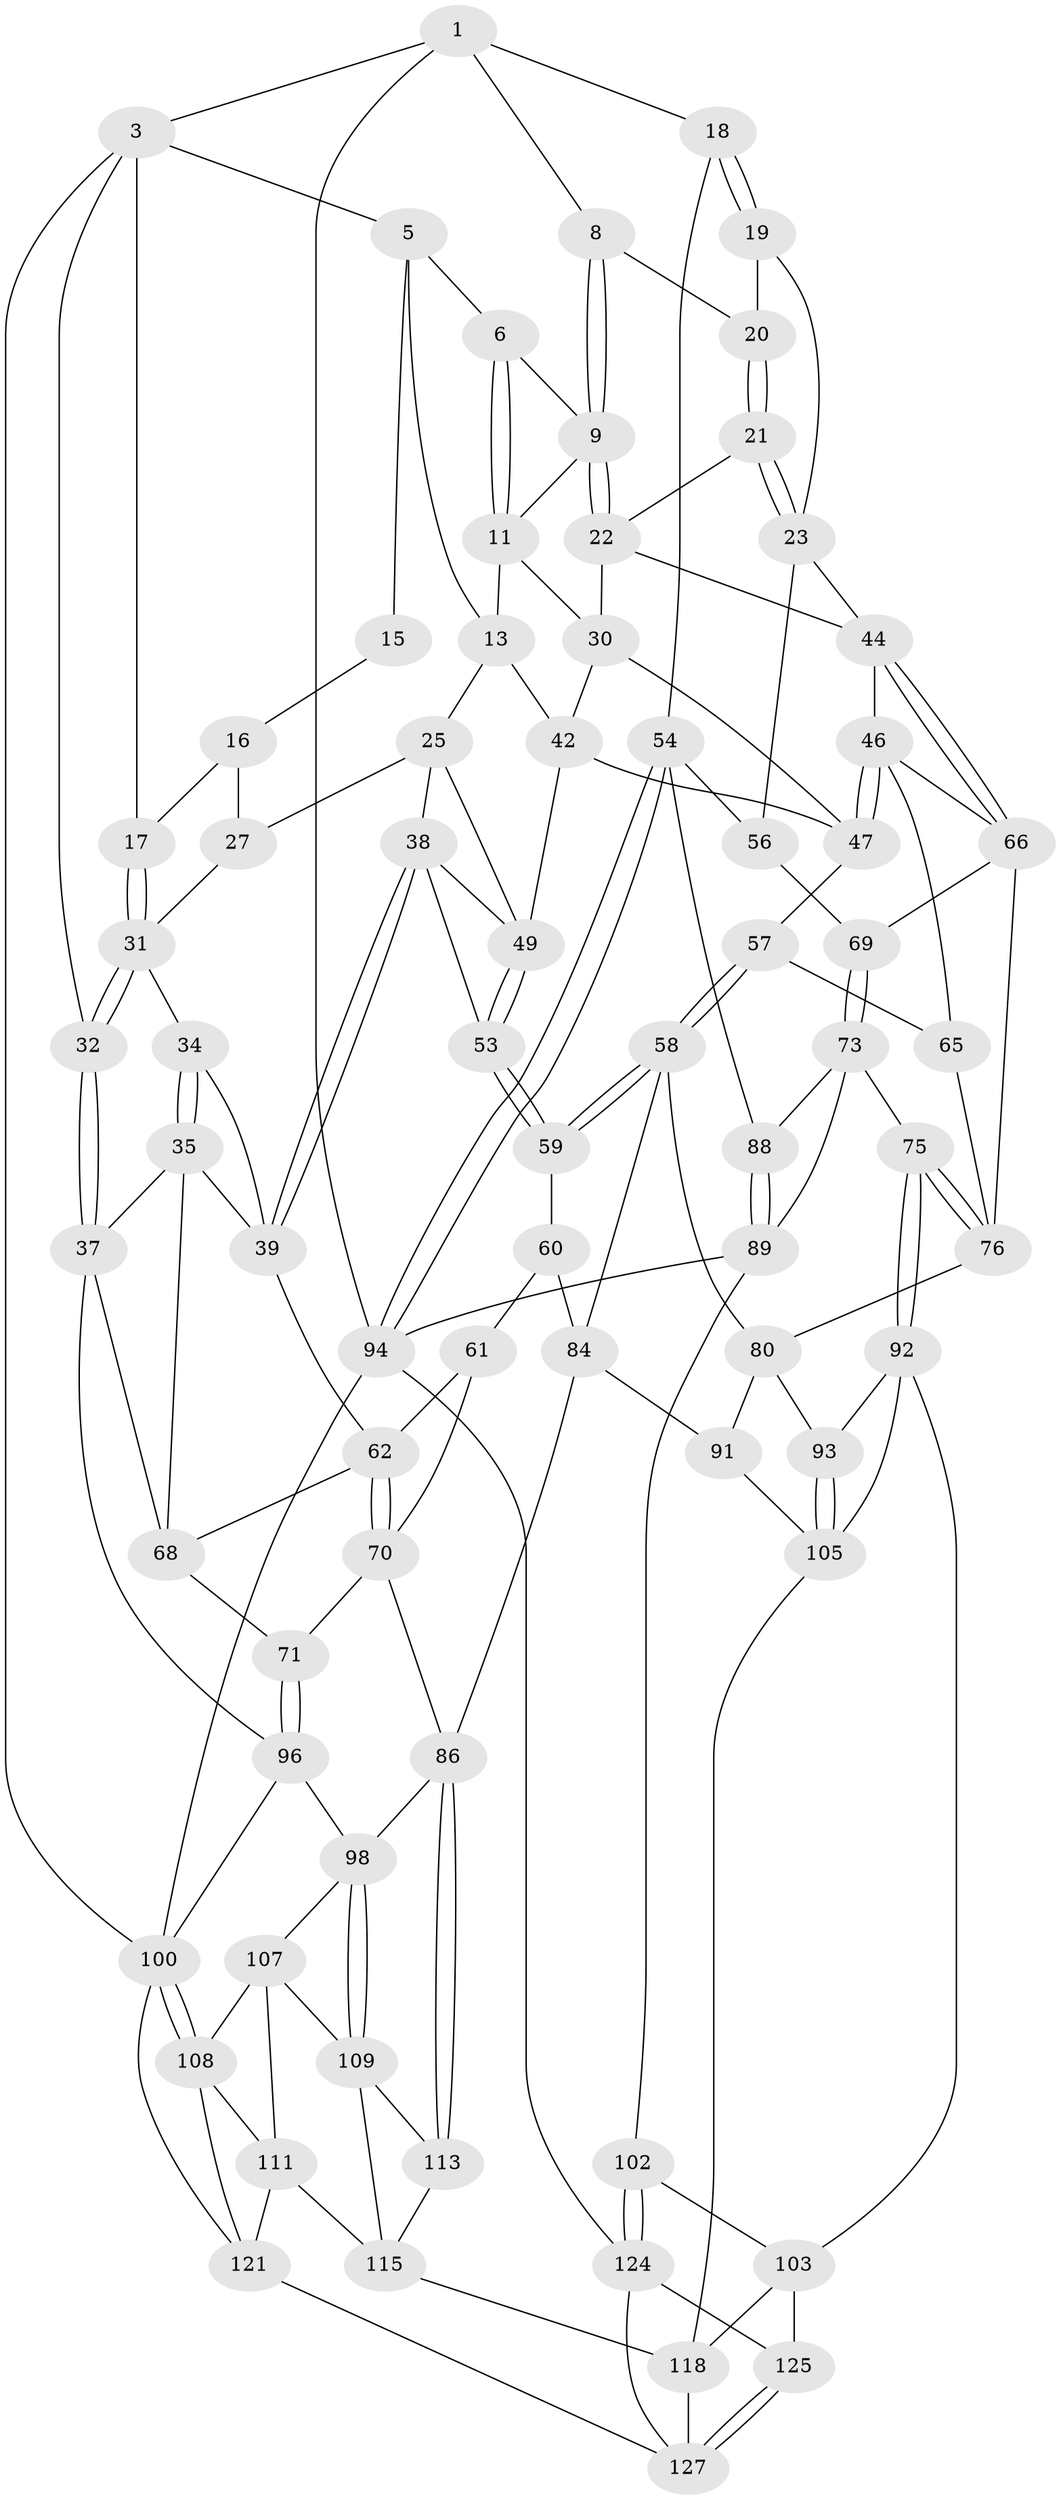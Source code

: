 // original degree distribution, {3: 0.015625, 6: 0.2421875, 5: 0.484375, 4: 0.2578125}
// Generated by graph-tools (version 1.1) at 2025/42/03/06/25 10:42:34]
// undirected, 76 vertices, 169 edges
graph export_dot {
graph [start="1"]
  node [color=gray90,style=filled];
  1 [pos="+0.7389813670857116+0",super="+2"];
  3 [pos="+0+0",super="+4"];
  5 [pos="+0.2697695264192991+0",super="+14"];
  6 [pos="+0.32858749334203846+0",super="+7"];
  8 [pos="+0.7268517079612519+0"];
  9 [pos="+0.6867697162238747+0.07915207803372433",super="+10"];
  11 [pos="+0.5422505761304478+0.13153312117652735",super="+12"];
  13 [pos="+0.4612197921163665+0.2085918716723381",super="+24"];
  15 [pos="+0.3025490938055051+0.10606135344392882"];
  16 [pos="+0.15640032789955918+0.16010352904631597",super="+28"];
  17 [pos="+0.15017201220574444+0.1594223509281749"];
  18 [pos="+1+0"];
  19 [pos="+1+0.0074159328394042"];
  20 [pos="+0.8671846069018404+0.09127958762627937"];
  21 [pos="+0.8350722806886601+0.23444990312164815"];
  22 [pos="+0.766240634443445+0.22962906548311623",super="+29"];
  23 [pos="+0.8974755148640231+0.27471503936489533",super="+43"];
  25 [pos="+0.39964288194154535+0.27293120236294044",super="+26"];
  27 [pos="+0.26125726140176375+0.2766088751137439"];
  30 [pos="+0.6987002605765029+0.27218690254426736",super="+41"];
  31 [pos="+0.088197381709783+0.22089836789741824",super="+33"];
  32 [pos="+0+0.2837620716619054"];
  34 [pos="+0.158209583353513+0.3175238602810447"];
  35 [pos="+0.07057945541229625+0.40185939423730127",super="+36"];
  37 [pos="+0+0.42361805150073045",super="+82"];
  38 [pos="+0.30968903873785536+0.3909471849918964",super="+52"];
  39 [pos="+0.3068349132881828+0.3995330945785801",super="+40"];
  42 [pos="+0.5340592882255262+0.29900493058501737",super="+48"];
  44 [pos="+0.7385883860471657+0.40730420998118044",super="+45"];
  46 [pos="+0.6753420760162904+0.41102350776300783",super="+64"];
  47 [pos="+0.6321585641134193+0.3753889281590854",super="+51"];
  49 [pos="+0.5157888319878072+0.36364319907810627",super="+50"];
  53 [pos="+0.4685054806561173+0.41792907346102787"];
  54 [pos="+1+0.4210822574163069",super="+55"];
  56 [pos="+1+0.40836376696257143"];
  57 [pos="+0.5603232555176607+0.47472563924274114"];
  58 [pos="+0.48179798448829103+0.5242723440601842",super="+81"];
  59 [pos="+0.46662445248085016+0.5172320522396088"];
  60 [pos="+0.4573218007682946+0.5152946043538021",super="+83"];
  61 [pos="+0.3593813690826721+0.46507673874286115",super="+78"];
  62 [pos="+0.3150706619455641+0.4208676645552232",super="+63"];
  65 [pos="+0.6007259735842968+0.4849392889511265"];
  66 [pos="+0.7531096134125017+0.46897855275146955",super="+67"];
  68 [pos="+0.14956181587861625+0.45991949336048266",super="+72"];
  69 [pos="+0.7658710933544266+0.48242962284641105"];
  70 [pos="+0.22860592586868902+0.5931888220443149",super="+79"];
  71 [pos="+0.20378444247519853+0.5927623379310027"];
  73 [pos="+0.7742693588833189+0.5775166862293208",super="+74"];
  75 [pos="+0.7041315384395372+0.6285487340086366"];
  76 [pos="+0.7040340796771725+0.6284619872119588",super="+77"];
  80 [pos="+0.548270751204049+0.6096467701849272",super="+90"];
  84 [pos="+0.42869248562280926+0.6800594962269185",super="+85"];
  86 [pos="+0.4106612953591894+0.7438782613257264",super="+87"];
  88 [pos="+0.9726179537535448+0.5070884730659425"];
  89 [pos="+0.8857298965897769+0.6730045427599258",super="+95"];
  91 [pos="+0.42515027160070723+0.7421903001732733"];
  92 [pos="+0.6958139827549163+0.7151863145687144",super="+104"];
  93 [pos="+0.5748923991807459+0.6965192087982088"];
  94 [pos="+1+0.8139268070038808",super="+117"];
  96 [pos="+0.12709993361458521+0.6598580444375645",super="+97"];
  98 [pos="+0.2853727431503557+0.7293620388324424",super="+99"];
  100 [pos="+0+0.8059102809796856",super="+101"];
  102 [pos="+0.875549687398132+0.8207144399163654"];
  103 [pos="+0.7288607604717003+0.7922927837495347",super="+123"];
  105 [pos="+0.5475293038955437+0.799464136120156",super="+106"];
  107 [pos="+0.13089242494467468+0.7309532201655126",super="+110"];
  108 [pos="+0.11383232260607466+0.7453472832092045",super="+112"];
  109 [pos="+0.23378676564245218+0.8056839259663581",super="+114"];
  111 [pos="+0.14544712580627528+0.7982553708499318",super="+116"];
  113 [pos="+0.39270672277748514+0.7961070832180693"];
  115 [pos="+0.20719656787478716+1",super="+120"];
  118 [pos="+0.5222374120634433+0.8666532047933481",super="+119"];
  121 [pos="+0+1",super="+122"];
  124 [pos="+0.859938702966386+0.9278041090579455",super="+126"];
  125 [pos="+0.6315107450647799+1"];
  127 [pos="+0.5967278406959937+1",super="+128"];
  1 -- 8;
  1 -- 18;
  1 -- 3;
  1 -- 94;
  3 -- 32;
  3 -- 100;
  3 -- 17;
  3 -- 5;
  5 -- 6;
  5 -- 13;
  5 -- 15;
  6 -- 11;
  6 -- 11;
  6 -- 9;
  8 -- 9;
  8 -- 9;
  8 -- 20;
  9 -- 22;
  9 -- 22;
  9 -- 11;
  11 -- 13;
  11 -- 30;
  13 -- 25;
  13 -- 42;
  15 -- 16 [weight=2];
  16 -- 17;
  16 -- 27;
  17 -- 31;
  17 -- 31;
  18 -- 19;
  18 -- 19;
  18 -- 54;
  19 -- 20;
  19 -- 23;
  20 -- 21;
  20 -- 21;
  21 -- 22;
  21 -- 23;
  21 -- 23;
  22 -- 30;
  22 -- 44;
  23 -- 56;
  23 -- 44;
  25 -- 27;
  25 -- 38;
  25 -- 49;
  27 -- 31;
  30 -- 42;
  30 -- 47;
  31 -- 32;
  31 -- 32;
  31 -- 34;
  32 -- 37;
  32 -- 37;
  34 -- 35;
  34 -- 35;
  34 -- 39;
  35 -- 39;
  35 -- 68;
  35 -- 37;
  37 -- 96;
  37 -- 68;
  38 -- 39;
  38 -- 39;
  38 -- 53;
  38 -- 49;
  39 -- 62;
  42 -- 49;
  42 -- 47;
  44 -- 66;
  44 -- 66;
  44 -- 46;
  46 -- 47;
  46 -- 47;
  46 -- 65;
  46 -- 66;
  47 -- 57;
  49 -- 53;
  49 -- 53;
  53 -- 59;
  53 -- 59;
  54 -- 94;
  54 -- 94;
  54 -- 56;
  54 -- 88;
  56 -- 69;
  57 -- 58;
  57 -- 58;
  57 -- 65;
  58 -- 59;
  58 -- 59;
  58 -- 80;
  58 -- 84;
  59 -- 60;
  60 -- 61 [weight=2];
  60 -- 84;
  61 -- 62;
  61 -- 70;
  62 -- 70;
  62 -- 70;
  62 -- 68;
  65 -- 76;
  66 -- 69;
  66 -- 76;
  68 -- 71;
  69 -- 73;
  69 -- 73;
  70 -- 71;
  70 -- 86;
  71 -- 96;
  71 -- 96;
  73 -- 88;
  73 -- 89;
  73 -- 75;
  75 -- 76;
  75 -- 76;
  75 -- 92;
  75 -- 92;
  76 -- 80;
  80 -- 91;
  80 -- 93;
  84 -- 91;
  84 -- 86;
  86 -- 113;
  86 -- 113;
  86 -- 98;
  88 -- 89;
  88 -- 89;
  89 -- 102;
  89 -- 94;
  91 -- 105;
  92 -- 93;
  92 -- 105;
  92 -- 103;
  93 -- 105;
  93 -- 105;
  94 -- 100;
  94 -- 124;
  96 -- 98;
  96 -- 100;
  98 -- 109;
  98 -- 109;
  98 -- 107;
  100 -- 108;
  100 -- 108;
  100 -- 121;
  102 -- 103;
  102 -- 124;
  102 -- 124;
  103 -- 125;
  103 -- 118;
  105 -- 118;
  107 -- 108;
  107 -- 109;
  107 -- 111;
  108 -- 121;
  108 -- 111;
  109 -- 113;
  109 -- 115;
  111 -- 121;
  111 -- 115;
  113 -- 115;
  115 -- 118;
  118 -- 127;
  121 -- 127;
  124 -- 125;
  124 -- 127;
  125 -- 127;
  125 -- 127;
}
